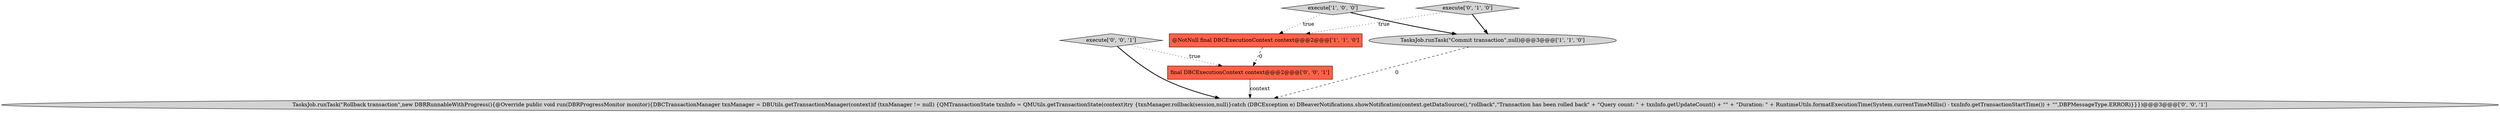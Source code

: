digraph {
0 [style = filled, label = "execute['1', '0', '0']", fillcolor = lightgray, shape = diamond image = "AAA0AAABBB1BBB"];
5 [style = filled, label = "execute['0', '0', '1']", fillcolor = lightgray, shape = diamond image = "AAA0AAABBB3BBB"];
3 [style = filled, label = "execute['0', '1', '0']", fillcolor = lightgray, shape = diamond image = "AAA0AAABBB2BBB"];
2 [style = filled, label = "@NotNull final DBCExecutionContext context@@@2@@@['1', '1', '0']", fillcolor = tomato, shape = box image = "AAA0AAABBB1BBB"];
6 [style = filled, label = "TasksJob.runTask(\"Rollback transaction\",new DBRRunnableWithProgress(){@Override public void run(DBRProgressMonitor monitor){DBCTransactionManager txnManager = DBUtils.getTransactionManager(context)if (txnManager != null) {QMTransactionState txnInfo = QMUtils.getTransactionState(context)try {txnManager.rollback(session,null)}catch (DBCException e) DBeaverNotifications.showNotification(context.getDataSource(),\"rollback\",\"Transaction has been rolled back\" + \"Query count: \" + txnInfo.getUpdateCount() + \"\" + \"Duration: \" + RuntimeUtils.formatExecutionTime(System.currentTimeMillis() - txnInfo.getTransactionStartTime()) + \"\",DBPMessageType.ERROR)}}})@@@3@@@['0', '0', '1']", fillcolor = lightgray, shape = ellipse image = "AAA0AAABBB3BBB"];
1 [style = filled, label = "TasksJob.runTask(\"Commit transaction\",null)@@@3@@@['1', '1', '0']", fillcolor = lightgray, shape = ellipse image = "AAA0AAABBB1BBB"];
4 [style = filled, label = "final DBCExecutionContext context@@@2@@@['0', '0', '1']", fillcolor = tomato, shape = box image = "AAA0AAABBB3BBB"];
0->2 [style = dotted, label="true"];
2->4 [style = dashed, label="0"];
1->6 [style = dashed, label="0"];
5->4 [style = dotted, label="true"];
4->6 [style = solid, label="context"];
3->2 [style = dotted, label="true"];
0->1 [style = bold, label=""];
5->6 [style = bold, label=""];
3->1 [style = bold, label=""];
}

